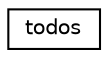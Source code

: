 digraph "Graphical Class Hierarchy"
{
 // LATEX_PDF_SIZE
  edge [fontname="Helvetica",fontsize="10",labelfontname="Helvetica",labelfontsize="10"];
  node [fontname="Helvetica",fontsize="10",shape=record];
  rankdir="LR";
  Node0 [label="todos",height=0.2,width=0.4,color="black", fillcolor="white", style="filled",URL="$classtodos.html",tooltip=" "];
}
